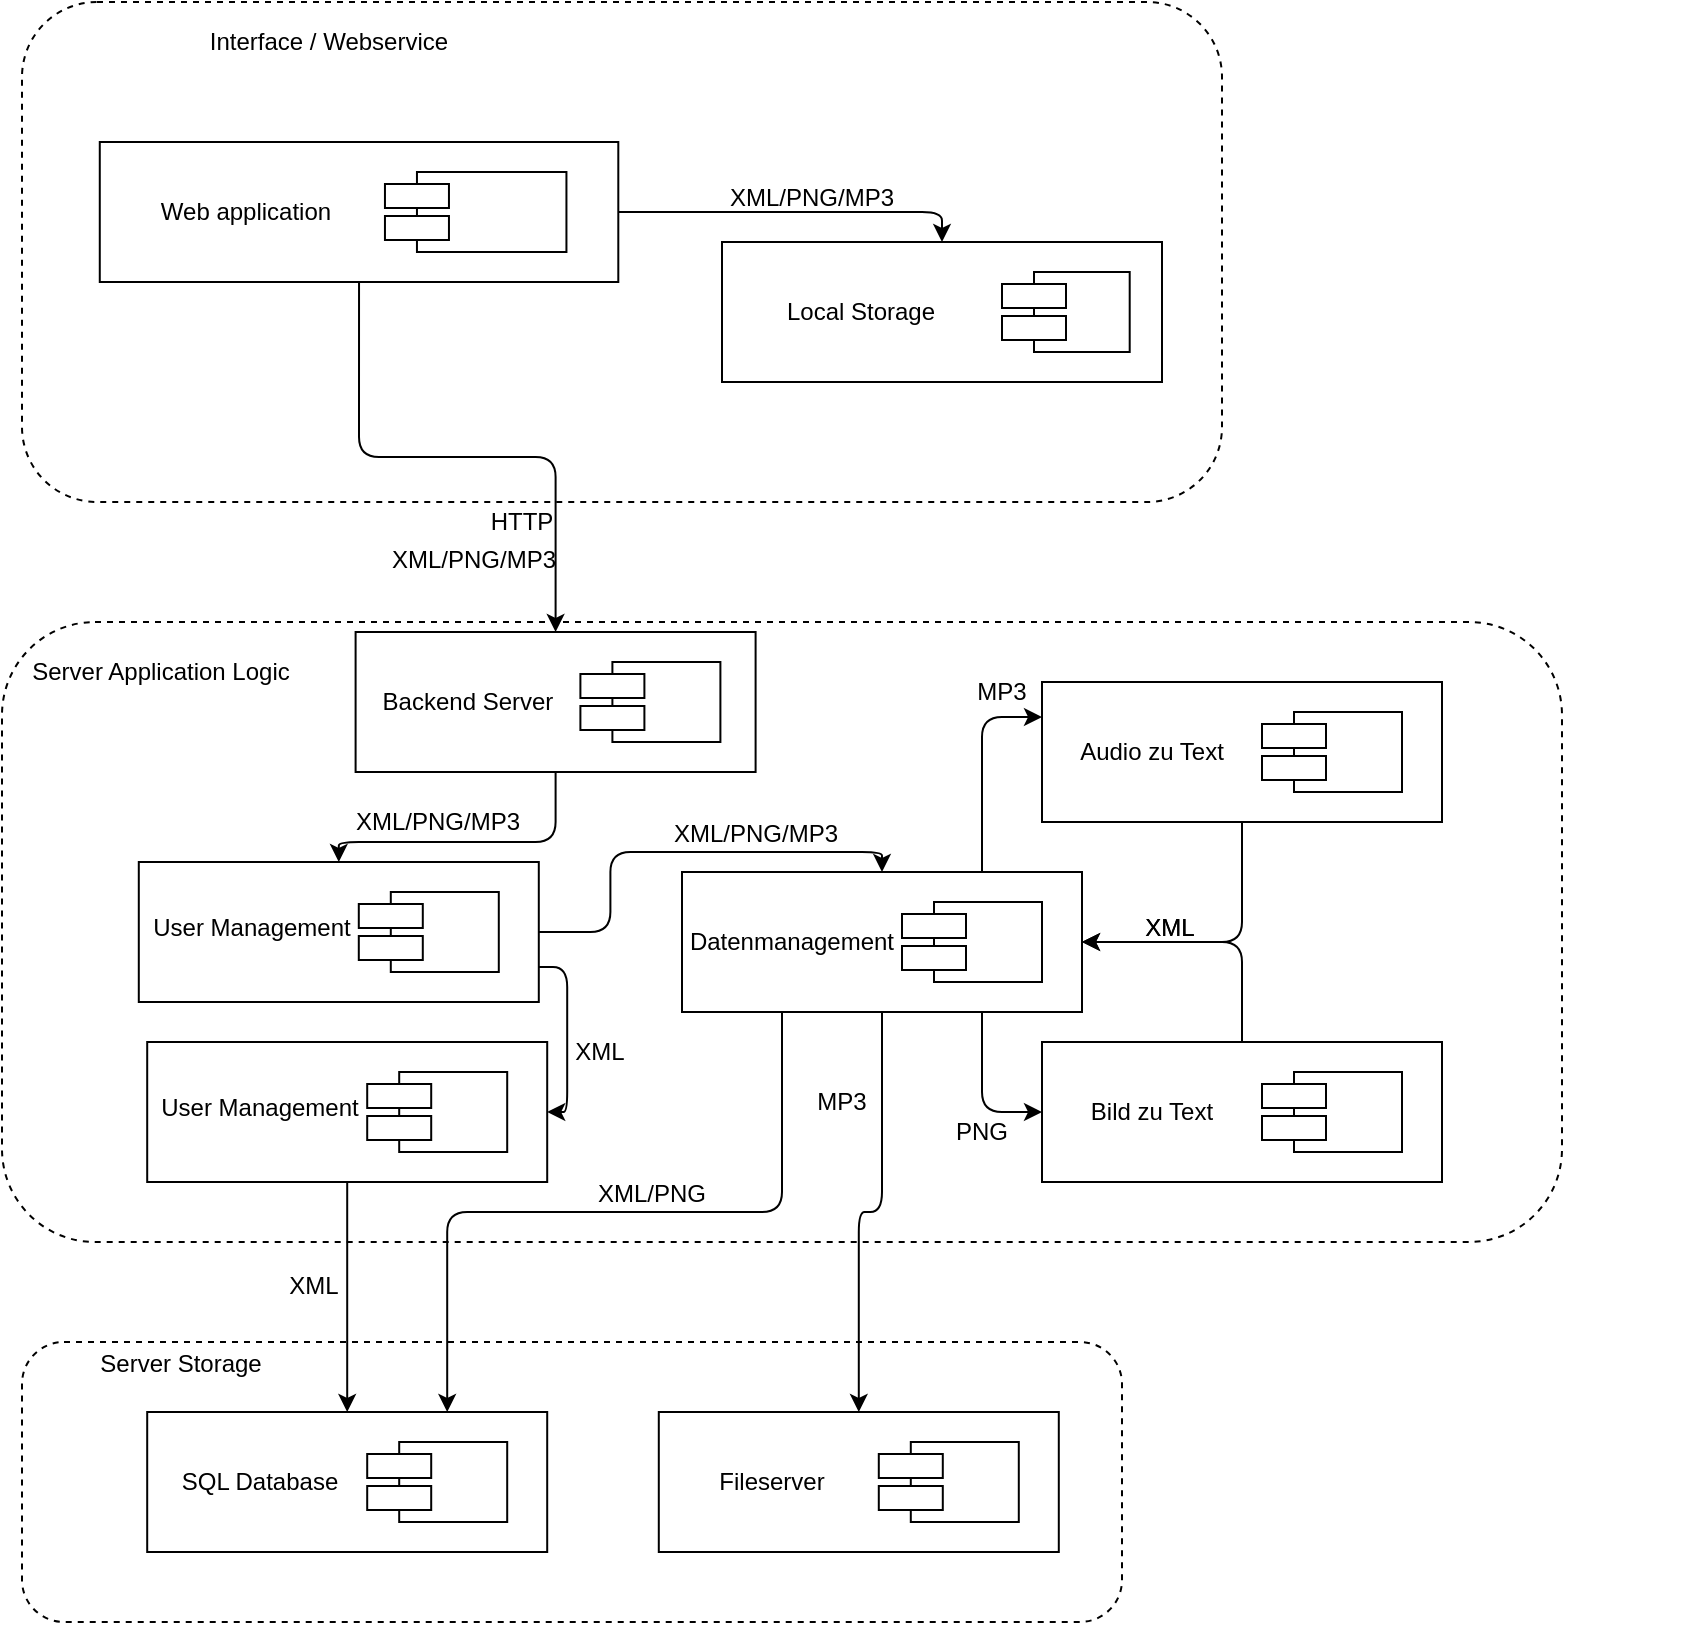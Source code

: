 <mxfile version="14.6.9" type="device"><diagram name="Page-1" id="5f0bae14-7c28-e335-631c-24af17079c00"><mxGraphModel dx="1422" dy="762" grid="1" gridSize="10" guides="1" tooltips="1" connect="1" arrows="1" fold="1" page="1" pageScale="1" pageWidth="1100" pageHeight="850" background="#ffffff" math="0" shadow="0"><root><mxCell id="0"/><mxCell id="1" parent="0"/><mxCell id="M4kyt89nX-22fWwxSUBl-4" value="" style="group" parent="1" vertex="1" connectable="0"><mxGeometry x="110" y="350" width="780" height="310" as="geometry"/></mxCell><mxCell id="M4kyt89nX-22fWwxSUBl-5" value="" style="rounded=1;whiteSpace=wrap;html=1;dashed=1;" parent="M4kyt89nX-22fWwxSUBl-4" vertex="1"><mxGeometry width="780" height="310" as="geometry"/></mxCell><mxCell id="M4kyt89nX-22fWwxSUBl-6" value="Server Application Logic" style="text;html=1;strokeColor=none;fillColor=none;align=center;verticalAlign=middle;whiteSpace=wrap;rounded=0;dashed=1;" parent="M4kyt89nX-22fWwxSUBl-4" vertex="1"><mxGeometry x="8.421" y="12.4" width="143.158" height="24.8" as="geometry"/></mxCell><mxCell id="M4kyt89nX-22fWwxSUBl-10" value="" style="shape=component;align=left;spacingLeft=36;rounded=0;shadow=0;comic=0;labelBackgroundColor=none;strokeWidth=1;fontFamily=Verdana;fontSize=12;html=1;" parent="M4kyt89nX-22fWwxSUBl-4" vertex="1"><mxGeometry x="279.2" y="20" width="70" height="40" as="geometry"/></mxCell><mxCell id="M4kyt89nX-22fWwxSUBl-17" value="" style="html=1;rounded=0;shadow=0;comic=0;labelBackgroundColor=none;strokeWidth=1;fontFamily=Verdana;fontSize=12;align=center;" parent="M4kyt89nX-22fWwxSUBl-4" vertex="1"><mxGeometry x="176.8" y="5" width="200" height="70" as="geometry"/></mxCell><mxCell id="M4kyt89nX-22fWwxSUBl-18" value="" style="shape=component;align=left;spacingLeft=36;rounded=0;shadow=0;comic=0;labelBackgroundColor=none;strokeWidth=1;fontFamily=Verdana;fontSize=12;html=1;" parent="M4kyt89nX-22fWwxSUBl-4" vertex="1"><mxGeometry x="289.2" y="20" width="70" height="40" as="geometry"/></mxCell><mxCell id="M4kyt89nX-22fWwxSUBl-19" value="Backend Server" style="text;html=1;strokeColor=none;fillColor=none;align=center;verticalAlign=middle;whiteSpace=wrap;rounded=0;dashed=1;" parent="M4kyt89nX-22fWwxSUBl-4" vertex="1"><mxGeometry x="168.4" y="30" width="129.6" height="20" as="geometry"/></mxCell><mxCell id="M4kyt89nX-22fWwxSUBl-20" value="" style="shape=component;align=left;spacingLeft=36;rounded=0;shadow=0;comic=0;labelBackgroundColor=none;strokeWidth=1;fontFamily=Verdana;fontSize=12;html=1;" parent="M4kyt89nX-22fWwxSUBl-4" vertex="1"><mxGeometry x="172.6" y="215" width="70" height="40" as="geometry"/></mxCell><mxCell id="M4kyt89nX-22fWwxSUBl-21" value="" style="html=1;rounded=0;shadow=0;comic=0;labelBackgroundColor=none;strokeWidth=1;fontFamily=Verdana;fontSize=12;align=center;" parent="M4kyt89nX-22fWwxSUBl-4" vertex="1"><mxGeometry x="72.6" y="210" width="200" height="70" as="geometry"/></mxCell><mxCell id="M4kyt89nX-22fWwxSUBl-22" value="" style="shape=component;align=left;spacingLeft=36;rounded=0;shadow=0;comic=0;labelBackgroundColor=none;strokeWidth=1;fontFamily=Verdana;fontSize=12;html=1;" parent="M4kyt89nX-22fWwxSUBl-4" vertex="1"><mxGeometry x="182.6" y="225" width="70" height="40" as="geometry"/></mxCell><mxCell id="M4kyt89nX-22fWwxSUBl-23" value="User Management" style="text;html=1;strokeColor=none;fillColor=none;align=center;verticalAlign=middle;whiteSpace=wrap;rounded=0;dashed=1;" parent="M4kyt89nX-22fWwxSUBl-4" vertex="1"><mxGeometry x="64.2" y="230" width="129.6" height="25" as="geometry"/></mxCell><mxCell id="M4kyt89nX-22fWwxSUBl-24" value="" style="shape=component;align=left;spacingLeft=36;rounded=0;shadow=0;comic=0;labelBackgroundColor=none;strokeWidth=1;fontFamily=Verdana;fontSize=12;html=1;" parent="M4kyt89nX-22fWwxSUBl-4" vertex="1"><mxGeometry x="440" y="130" width="70" height="40" as="geometry"/></mxCell><mxCell id="M4kyt89nX-22fWwxSUBl-25" value="" style="html=1;rounded=0;shadow=0;comic=0;labelBackgroundColor=none;strokeWidth=1;fontFamily=Verdana;fontSize=12;align=center;" parent="M4kyt89nX-22fWwxSUBl-4" vertex="1"><mxGeometry x="340" y="125" width="200" height="70" as="geometry"/></mxCell><mxCell id="M4kyt89nX-22fWwxSUBl-26" value="" style="shape=component;align=left;spacingLeft=36;rounded=0;shadow=0;comic=0;labelBackgroundColor=none;strokeWidth=1;fontFamily=Verdana;fontSize=12;html=1;" parent="M4kyt89nX-22fWwxSUBl-4" vertex="1"><mxGeometry x="450" y="140" width="70" height="40" as="geometry"/></mxCell><mxCell id="M4kyt89nX-22fWwxSUBl-27" value="Datenmanagement" style="text;html=1;strokeColor=none;fillColor=none;align=center;verticalAlign=middle;whiteSpace=wrap;rounded=0;dashed=1;" parent="M4kyt89nX-22fWwxSUBl-4" vertex="1"><mxGeometry x="330" y="150" width="129.6" height="20" as="geometry"/></mxCell><mxCell id="M4kyt89nX-22fWwxSUBl-67" value="" style="shape=component;align=left;spacingLeft=36;rounded=0;shadow=0;comic=0;labelBackgroundColor=none;strokeWidth=1;fontFamily=Verdana;fontSize=12;html=1;" parent="M4kyt89nX-22fWwxSUBl-4" vertex="1"><mxGeometry x="168.4" y="125" width="70" height="40" as="geometry"/></mxCell><mxCell id="M4kyt89nX-22fWwxSUBl-68" value="" style="html=1;rounded=0;shadow=0;comic=0;labelBackgroundColor=none;strokeWidth=1;fontFamily=Verdana;fontSize=12;align=center;" parent="M4kyt89nX-22fWwxSUBl-4" vertex="1"><mxGeometry x="68.4" y="120" width="200" height="70" as="geometry"/></mxCell><mxCell id="M4kyt89nX-22fWwxSUBl-69" value="" style="shape=component;align=left;spacingLeft=36;rounded=0;shadow=0;comic=0;labelBackgroundColor=none;strokeWidth=1;fontFamily=Verdana;fontSize=12;html=1;" parent="M4kyt89nX-22fWwxSUBl-4" vertex="1"><mxGeometry x="178.4" y="135" width="70" height="40" as="geometry"/></mxCell><mxCell id="M4kyt89nX-22fWwxSUBl-70" value="User Management" style="text;html=1;strokeColor=none;fillColor=none;align=center;verticalAlign=middle;whiteSpace=wrap;rounded=0;dashed=1;" parent="M4kyt89nX-22fWwxSUBl-4" vertex="1"><mxGeometry x="60" y="140" width="129.6" height="25" as="geometry"/></mxCell><mxCell id="M4kyt89nX-22fWwxSUBl-71" value="" style="endArrow=classic;html=1;exitX=0.5;exitY=1;exitDx=0;exitDy=0;entryX=0.5;entryY=0;entryDx=0;entryDy=0;edgeStyle=orthogonalEdgeStyle;endFill=1;" parent="M4kyt89nX-22fWwxSUBl-4" source="M4kyt89nX-22fWwxSUBl-17" target="M4kyt89nX-22fWwxSUBl-68" edge="1"><mxGeometry width="50" height="50" relative="1" as="geometry"><mxPoint x="188.519" y="-160" as="sourcePoint"/><mxPoint x="289.2" y="40" as="targetPoint"/><Array as="points"><mxPoint x="277" y="110"/><mxPoint x="168" y="110"/></Array></mxGeometry></mxCell><mxCell id="M4kyt89nX-22fWwxSUBl-72" value="" style="endArrow=classic;html=1;exitX=1;exitY=0.5;exitDx=0;exitDy=0;entryX=0.5;entryY=0;entryDx=0;entryDy=0;edgeStyle=orthogonalEdgeStyle;endFill=1;" parent="M4kyt89nX-22fWwxSUBl-4" source="M4kyt89nX-22fWwxSUBl-68" target="M4kyt89nX-22fWwxSUBl-25" edge="1"><mxGeometry width="50" height="50" relative="1" as="geometry"><mxPoint x="289.2" y="110" as="sourcePoint"/><mxPoint x="178.4" y="130" as="targetPoint"/></mxGeometry></mxCell><mxCell id="M4kyt89nX-22fWwxSUBl-73" value="" style="endArrow=classic;html=1;exitX=1;exitY=0.75;exitDx=0;exitDy=0;entryX=1;entryY=0.5;entryDx=0;entryDy=0;edgeStyle=orthogonalEdgeStyle;endFill=1;" parent="M4kyt89nX-22fWwxSUBl-4" source="M4kyt89nX-22fWwxSUBl-68" target="M4kyt89nX-22fWwxSUBl-21" edge="1"><mxGeometry width="50" height="50" relative="1" as="geometry"><mxPoint x="278.4" y="165" as="sourcePoint"/><mxPoint x="438.4" y="220" as="targetPoint"/></mxGeometry></mxCell><mxCell id="M4kyt89nX-22fWwxSUBl-89" value="" style="shape=component;align=left;spacingLeft=36;rounded=0;shadow=0;comic=0;labelBackgroundColor=none;strokeWidth=1;fontFamily=Verdana;fontSize=12;html=1;" parent="M4kyt89nX-22fWwxSUBl-4" vertex="1"><mxGeometry x="620" y="215" width="70" height="40" as="geometry"/></mxCell><mxCell id="M4kyt89nX-22fWwxSUBl-90" value="" style="html=1;rounded=0;shadow=0;comic=0;labelBackgroundColor=none;strokeWidth=1;fontFamily=Verdana;fontSize=12;align=center;" parent="M4kyt89nX-22fWwxSUBl-4" vertex="1"><mxGeometry x="520" y="210" width="200" height="70" as="geometry"/></mxCell><mxCell id="M4kyt89nX-22fWwxSUBl-91" value="" style="shape=component;align=left;spacingLeft=36;rounded=0;shadow=0;comic=0;labelBackgroundColor=none;strokeWidth=1;fontFamily=Verdana;fontSize=12;html=1;" parent="M4kyt89nX-22fWwxSUBl-4" vertex="1"><mxGeometry x="630" y="225" width="70" height="40" as="geometry"/></mxCell><mxCell id="M4kyt89nX-22fWwxSUBl-92" value="Bild zu Text" style="text;html=1;strokeColor=none;fillColor=none;align=center;verticalAlign=middle;whiteSpace=wrap;rounded=0;dashed=1;" parent="M4kyt89nX-22fWwxSUBl-4" vertex="1"><mxGeometry x="510" y="235" width="129.6" height="20" as="geometry"/></mxCell><mxCell id="M4kyt89nX-22fWwxSUBl-93" value="" style="endArrow=classic;html=1;entryX=0;entryY=0.5;entryDx=0;entryDy=0;edgeStyle=orthogonalEdgeStyle;endFill=1;exitX=0.75;exitY=1;exitDx=0;exitDy=0;" parent="M4kyt89nX-22fWwxSUBl-4" source="M4kyt89nX-22fWwxSUBl-25" target="M4kyt89nX-22fWwxSUBl-90" edge="1"><mxGeometry width="50" height="50" relative="1" as="geometry"><mxPoint x="450" y="205" as="sourcePoint"/><mxPoint x="438.4" y="405" as="targetPoint"/></mxGeometry></mxCell><mxCell id="M4kyt89nX-22fWwxSUBl-94" value="" style="endArrow=classic;html=1;entryX=1;entryY=0.5;entryDx=0;entryDy=0;edgeStyle=orthogonalEdgeStyle;endFill=1;exitX=0.5;exitY=0;exitDx=0;exitDy=0;" parent="M4kyt89nX-22fWwxSUBl-4" source="M4kyt89nX-22fWwxSUBl-90" target="M4kyt89nX-22fWwxSUBl-25" edge="1"><mxGeometry width="603.85" height="162.5" relative="1" as="geometry"><mxPoint x="940" y="170" as="sourcePoint"/><mxPoint x="530" y="255" as="targetPoint"/></mxGeometry></mxCell><mxCell id="CDif8NWqnkDh6zgm821W-40" value="XML" style="text;html=1;strokeColor=none;fillColor=none;align=center;verticalAlign=middle;whiteSpace=wrap;rounded=0;" parent="M4kyt89nX-22fWwxSUBl-94" vertex="1"><mxGeometry x="563.85" y="142.5" width="40" height="20" as="geometry"/></mxCell><mxCell id="CDif8NWqnkDh6zgm821W-7" value="XML/PNG/MP3" style="text;html=1;strokeColor=none;fillColor=none;align=center;verticalAlign=middle;whiteSpace=wrap;rounded=0;" parent="M4kyt89nX-22fWwxSUBl-4" vertex="1"><mxGeometry x="198.4" y="90" width="40" height="20" as="geometry"/></mxCell><mxCell id="CDif8NWqnkDh6zgm821W-38" value="PNG" style="text;html=1;strokeColor=none;fillColor=none;align=center;verticalAlign=middle;whiteSpace=wrap;rounded=0;" parent="M4kyt89nX-22fWwxSUBl-4" vertex="1"><mxGeometry x="470" y="245" width="40" height="20" as="geometry"/></mxCell><mxCell id="CDif8NWqnkDh6zgm821W-42" value="MP3" style="text;html=1;strokeColor=none;fillColor=none;align=center;verticalAlign=middle;whiteSpace=wrap;rounded=0;" parent="M4kyt89nX-22fWwxSUBl-4" vertex="1"><mxGeometry x="400" y="230" width="40" height="20" as="geometry"/></mxCell><mxCell id="CDif8NWqnkDh6zgm821W-46" value="XML" style="text;html=1;strokeColor=none;fillColor=none;align=center;verticalAlign=middle;whiteSpace=wrap;rounded=0;" parent="M4kyt89nX-22fWwxSUBl-4" vertex="1"><mxGeometry x="279.2" y="205" width="40" height="20" as="geometry"/></mxCell><mxCell id="bg4zA2yt-wc2OUY3tOKI-5" value="" style="shape=component;align=left;spacingLeft=36;rounded=0;shadow=0;comic=0;labelBackgroundColor=none;strokeWidth=1;fontFamily=Verdana;fontSize=12;html=1;" vertex="1" parent="M4kyt89nX-22fWwxSUBl-4"><mxGeometry x="620" y="35" width="70" height="40" as="geometry"/></mxCell><mxCell id="bg4zA2yt-wc2OUY3tOKI-6" value="" style="html=1;rounded=0;shadow=0;comic=0;labelBackgroundColor=none;strokeWidth=1;fontFamily=Verdana;fontSize=12;align=center;" vertex="1" parent="M4kyt89nX-22fWwxSUBl-4"><mxGeometry x="520" y="30" width="200" height="70" as="geometry"/></mxCell><mxCell id="bg4zA2yt-wc2OUY3tOKI-7" value="" style="shape=component;align=left;spacingLeft=36;rounded=0;shadow=0;comic=0;labelBackgroundColor=none;strokeWidth=1;fontFamily=Verdana;fontSize=12;html=1;" vertex="1" parent="M4kyt89nX-22fWwxSUBl-4"><mxGeometry x="630" y="45" width="70" height="40" as="geometry"/></mxCell><mxCell id="bg4zA2yt-wc2OUY3tOKI-8" value="Audio zu Text" style="text;html=1;strokeColor=none;fillColor=none;align=center;verticalAlign=middle;whiteSpace=wrap;rounded=0;dashed=1;" vertex="1" parent="M4kyt89nX-22fWwxSUBl-4"><mxGeometry x="510" y="55" width="129.6" height="20" as="geometry"/></mxCell><mxCell id="bg4zA2yt-wc2OUY3tOKI-9" value="" style="endArrow=classic;html=1;entryX=0;entryY=0.25;entryDx=0;entryDy=0;edgeStyle=orthogonalEdgeStyle;endFill=1;exitX=0.75;exitY=0;exitDx=0;exitDy=0;" edge="1" parent="M4kyt89nX-22fWwxSUBl-4" source="M4kyt89nX-22fWwxSUBl-25" target="bg4zA2yt-wc2OUY3tOKI-6"><mxGeometry width="50" height="50" relative="1" as="geometry"><mxPoint x="500" y="205" as="sourcePoint"/><mxPoint x="530" y="255" as="targetPoint"/></mxGeometry></mxCell><mxCell id="bg4zA2yt-wc2OUY3tOKI-10" value="MP3" style="text;html=1;strokeColor=none;fillColor=none;align=center;verticalAlign=middle;whiteSpace=wrap;rounded=0;" vertex="1" parent="M4kyt89nX-22fWwxSUBl-4"><mxGeometry x="480" y="25" width="40" height="20" as="geometry"/></mxCell><mxCell id="bg4zA2yt-wc2OUY3tOKI-12" value="" style="endArrow=classic;html=1;entryX=1;entryY=0.5;entryDx=0;entryDy=0;edgeStyle=orthogonalEdgeStyle;endFill=1;exitX=0.5;exitY=1;exitDx=0;exitDy=0;" edge="1" parent="M4kyt89nX-22fWwxSUBl-4" source="bg4zA2yt-wc2OUY3tOKI-6" target="M4kyt89nX-22fWwxSUBl-25"><mxGeometry width="603.85" height="162.5" relative="1" as="geometry"><mxPoint x="630" y="220" as="sourcePoint"/><mxPoint x="550" y="170" as="targetPoint"/></mxGeometry></mxCell><mxCell id="bg4zA2yt-wc2OUY3tOKI-13" value="XML" style="text;html=1;strokeColor=none;fillColor=none;align=center;verticalAlign=middle;whiteSpace=wrap;rounded=0;" vertex="1" parent="bg4zA2yt-wc2OUY3tOKI-12"><mxGeometry x="563.85" y="142.5" width="40" height="20" as="geometry"/></mxCell><mxCell id="M4kyt89nX-22fWwxSUBl-3" value="" style="group" parent="1" vertex="1" connectable="0"><mxGeometry x="120" y="40" width="840" height="250" as="geometry"/></mxCell><mxCell id="M4kyt89nX-22fWwxSUBl-1" value="" style="rounded=1;whiteSpace=wrap;html=1;dashed=1;" parent="M4kyt89nX-22fWwxSUBl-3" vertex="1"><mxGeometry width="600" height="250" as="geometry"/></mxCell><mxCell id="M4kyt89nX-22fWwxSUBl-2" value="Interface / Webservice" style="text;html=1;strokeColor=none;fillColor=none;align=center;verticalAlign=middle;whiteSpace=wrap;rounded=0;dashed=1;" parent="M4kyt89nX-22fWwxSUBl-3" vertex="1"><mxGeometry x="16.154" y="10" width="274.615" height="20" as="geometry"/></mxCell><mxCell id="M4kyt89nX-22fWwxSUBl-9" value="" style="html=1;rounded=0;shadow=0;comic=0;labelBackgroundColor=none;strokeWidth=1;fontFamily=Verdana;fontSize=12;align=center;" parent="M4kyt89nX-22fWwxSUBl-3" vertex="1"><mxGeometry x="350" y="120" width="220" height="70" as="geometry"/></mxCell><mxCell id="M4kyt89nX-22fWwxSUBl-11" value="Local Storage" style="text;html=1;strokeColor=none;fillColor=none;align=center;verticalAlign=middle;whiteSpace=wrap;rounded=0;dashed=1;" parent="M4kyt89nX-22fWwxSUBl-3" vertex="1"><mxGeometry x="315.328" y="145" width="209.354" height="20" as="geometry"/></mxCell><mxCell id="M4kyt89nX-22fWwxSUBl-8" value="" style="group" parent="M4kyt89nX-22fWwxSUBl-3" vertex="1" connectable="0"><mxGeometry y="70" width="350" height="70" as="geometry"/></mxCell><mxCell id="39150e848f15840c-4" value="" style="html=1;rounded=0;shadow=0;comic=0;labelBackgroundColor=none;strokeWidth=1;fontFamily=Verdana;fontSize=12;align=center;" parent="M4kyt89nX-22fWwxSUBl-8" vertex="1"><mxGeometry x="38.889" width="259.259" height="70" as="geometry"/></mxCell><mxCell id="39150e848f15840c-10" value="" style="shape=component;align=left;spacingLeft=36;rounded=0;shadow=0;comic=0;labelBackgroundColor=none;strokeWidth=1;fontFamily=Verdana;fontSize=12;html=1;" parent="M4kyt89nX-22fWwxSUBl-8" vertex="1"><mxGeometry x="181.481" y="15" width="90.741" height="40" as="geometry"/></mxCell><mxCell id="M4kyt89nX-22fWwxSUBl-7" value="Web application" style="text;html=1;strokeColor=none;fillColor=none;align=center;verticalAlign=middle;whiteSpace=wrap;rounded=0;dashed=1;" parent="M4kyt89nX-22fWwxSUBl-8" vertex="1"><mxGeometry x="28.0" y="25" width="168.0" height="20" as="geometry"/></mxCell><mxCell id="M4kyt89nX-22fWwxSUBl-47" value="" style="shape=component;align=left;spacingLeft=36;rounded=0;shadow=0;comic=0;labelBackgroundColor=none;strokeWidth=1;fontFamily=Verdana;fontSize=12;html=1;" parent="M4kyt89nX-22fWwxSUBl-3" vertex="1"><mxGeometry x="490" y="135" width="63.85" height="40" as="geometry"/></mxCell><mxCell id="M4kyt89nX-22fWwxSUBl-48" value="" style="endArrow=classic;html=1;exitX=1;exitY=0.5;exitDx=0;exitDy=0;entryX=0.5;entryY=0;entryDx=0;entryDy=0;edgeStyle=orthogonalEdgeStyle;endFill=1;" parent="M4kyt89nX-22fWwxSUBl-3" source="39150e848f15840c-4" target="M4kyt89nX-22fWwxSUBl-9" edge="1"><mxGeometry width="50" height="50" relative="1" as="geometry"><mxPoint x="549.231" y="100" as="sourcePoint"/><mxPoint x="630" y="50" as="targetPoint"/></mxGeometry></mxCell><mxCell id="M4kyt89nX-22fWwxSUBl-14" value="" style="group" parent="1" vertex="1" connectable="0"><mxGeometry x="120" y="710" width="590" height="140" as="geometry"/></mxCell><mxCell id="M4kyt89nX-22fWwxSUBl-15" value="" style="rounded=1;whiteSpace=wrap;html=1;dashed=1;" parent="M4kyt89nX-22fWwxSUBl-14" vertex="1"><mxGeometry width="550" height="140.0" as="geometry"/></mxCell><mxCell id="M4kyt89nX-22fWwxSUBl-16" value="Server Storage" style="text;html=1;strokeColor=none;fillColor=none;align=center;verticalAlign=middle;whiteSpace=wrap;rounded=0;dashed=1;" parent="M4kyt89nX-22fWwxSUBl-14" vertex="1"><mxGeometry x="8.421" y="5.6" width="143.158" height="11.2" as="geometry"/></mxCell><mxCell id="M4kyt89nX-22fWwxSUBl-28" value="" style="shape=component;align=left;spacingLeft=36;rounded=0;shadow=0;comic=0;labelBackgroundColor=none;strokeWidth=1;fontFamily=Verdana;fontSize=12;html=1;" parent="M4kyt89nX-22fWwxSUBl-14" vertex="1"><mxGeometry x="162.6" y="40" width="70" height="40" as="geometry"/></mxCell><mxCell id="M4kyt89nX-22fWwxSUBl-29" value="" style="html=1;rounded=0;shadow=0;comic=0;labelBackgroundColor=none;strokeWidth=1;fontFamily=Verdana;fontSize=12;align=center;" parent="M4kyt89nX-22fWwxSUBl-14" vertex="1"><mxGeometry x="62.6" y="35" width="200" height="70" as="geometry"/></mxCell><mxCell id="M4kyt89nX-22fWwxSUBl-30" value="" style="shape=component;align=left;spacingLeft=36;rounded=0;shadow=0;comic=0;labelBackgroundColor=none;strokeWidth=1;fontFamily=Verdana;fontSize=12;html=1;" parent="M4kyt89nX-22fWwxSUBl-14" vertex="1"><mxGeometry x="172.6" y="50" width="70" height="40" as="geometry"/></mxCell><mxCell id="M4kyt89nX-22fWwxSUBl-31" value="SQL Database" style="text;html=1;strokeColor=none;fillColor=none;align=center;verticalAlign=middle;whiteSpace=wrap;rounded=0;dashed=1;" parent="M4kyt89nX-22fWwxSUBl-14" vertex="1"><mxGeometry x="54.2" y="60" width="129.6" height="20" as="geometry"/></mxCell><mxCell id="M4kyt89nX-22fWwxSUBl-74" value="" style="shape=component;align=left;spacingLeft=36;rounded=0;shadow=0;comic=0;labelBackgroundColor=none;strokeWidth=1;fontFamily=Verdana;fontSize=12;html=1;" parent="M4kyt89nX-22fWwxSUBl-14" vertex="1"><mxGeometry x="418.4" y="40" width="70" height="40" as="geometry"/></mxCell><mxCell id="M4kyt89nX-22fWwxSUBl-75" value="" style="html=1;rounded=0;shadow=0;comic=0;labelBackgroundColor=none;strokeWidth=1;fontFamily=Verdana;fontSize=12;align=center;" parent="M4kyt89nX-22fWwxSUBl-14" vertex="1"><mxGeometry x="318.4" y="35" width="200" height="70" as="geometry"/></mxCell><mxCell id="M4kyt89nX-22fWwxSUBl-76" value="" style="shape=component;align=left;spacingLeft=36;rounded=0;shadow=0;comic=0;labelBackgroundColor=none;strokeWidth=1;fontFamily=Verdana;fontSize=12;html=1;" parent="M4kyt89nX-22fWwxSUBl-14" vertex="1"><mxGeometry x="428.4" y="50" width="70" height="40" as="geometry"/></mxCell><mxCell id="M4kyt89nX-22fWwxSUBl-77" value="Fileserver" style="text;html=1;strokeColor=none;fillColor=none;align=center;verticalAlign=middle;whiteSpace=wrap;rounded=0;dashed=1;" parent="M4kyt89nX-22fWwxSUBl-14" vertex="1"><mxGeometry x="310" y="60" width="129.6" height="20" as="geometry"/></mxCell><mxCell id="M4kyt89nX-22fWwxSUBl-49" value="" style="endArrow=classic;html=1;exitX=0.5;exitY=1;exitDx=0;exitDy=0;entryX=0.5;entryY=0;entryDx=0;entryDy=0;edgeStyle=orthogonalEdgeStyle;endFill=1;" parent="1" source="39150e848f15840c-4" target="M4kyt89nX-22fWwxSUBl-17" edge="1"><mxGeometry width="50" height="50" relative="1" as="geometry"><mxPoint x="360" y="155" as="sourcePoint"/><mxPoint x="518.4" y="170" as="targetPoint"/></mxGeometry></mxCell><mxCell id="M4kyt89nX-22fWwxSUBl-78" value="" style="endArrow=classic;html=1;exitX=0.5;exitY=1;exitDx=0;exitDy=0;entryX=0.5;entryY=0;entryDx=0;entryDy=0;edgeStyle=orthogonalEdgeStyle;endFill=1;" parent="1" source="M4kyt89nX-22fWwxSUBl-25" target="M4kyt89nX-22fWwxSUBl-75" edge="1"><mxGeometry width="50" height="50" relative="1" as="geometry"><mxPoint x="388.4" y="515" as="sourcePoint"/><mxPoint x="548.4" y="570" as="targetPoint"/></mxGeometry></mxCell><mxCell id="M4kyt89nX-22fWwxSUBl-79" value="" style="endArrow=classic;html=1;exitX=0.25;exitY=1;exitDx=0;exitDy=0;entryX=0.75;entryY=0;entryDx=0;entryDy=0;edgeStyle=orthogonalEdgeStyle;endFill=1;" parent="1" source="M4kyt89nX-22fWwxSUBl-25" target="M4kyt89nX-22fWwxSUBl-29" edge="1"><mxGeometry width="50" height="50" relative="1" as="geometry"><mxPoint x="548.4" y="640" as="sourcePoint"/><mxPoint x="548.4" y="760" as="targetPoint"/></mxGeometry></mxCell><mxCell id="M4kyt89nX-22fWwxSUBl-81" value="" style="endArrow=classic;html=1;exitX=0.5;exitY=1;exitDx=0;exitDy=0;entryX=0.5;entryY=0;entryDx=0;entryDy=0;edgeStyle=orthogonalEdgeStyle;endFill=1;" parent="1" source="M4kyt89nX-22fWwxSUBl-21" target="M4kyt89nX-22fWwxSUBl-29" edge="1"><mxGeometry width="50" height="50" relative="1" as="geometry"><mxPoint x="498.4" y="640" as="sourcePoint"/><mxPoint x="338.4" y="760" as="targetPoint"/></mxGeometry></mxCell><mxCell id="CDif8NWqnkDh6zgm821W-2" value="XML/PNG/MP3" style="text;html=1;strokeColor=none;fillColor=none;align=center;verticalAlign=middle;whiteSpace=wrap;rounded=0;" parent="1" vertex="1"><mxGeometry x="326" y="309" width="40" height="20" as="geometry"/></mxCell><mxCell id="CDif8NWqnkDh6zgm821W-1" value="HTTP" style="text;html=1;strokeColor=none;fillColor=none;align=center;verticalAlign=middle;whiteSpace=wrap;rounded=0;" parent="1" vertex="1"><mxGeometry x="350" y="290" width="40" height="20" as="geometry"/></mxCell><mxCell id="CDif8NWqnkDh6zgm821W-5" value="XML/PNG/MP3" style="text;html=1;strokeColor=none;fillColor=none;align=center;verticalAlign=middle;whiteSpace=wrap;rounded=0;" parent="1" vertex="1"><mxGeometry x="495" y="128" width="40" height="20" as="geometry"/></mxCell><mxCell id="CDif8NWqnkDh6zgm821W-37" value="XML/PNG/MP3" style="text;html=1;strokeColor=none;fillColor=none;align=center;verticalAlign=middle;whiteSpace=wrap;rounded=0;" parent="1" vertex="1"><mxGeometry x="467" y="446" width="40" height="20" as="geometry"/></mxCell><mxCell id="CDif8NWqnkDh6zgm821W-43" value="XML/PNG" style="text;html=1;strokeColor=none;fillColor=none;align=center;verticalAlign=middle;whiteSpace=wrap;rounded=0;" parent="1" vertex="1"><mxGeometry x="415" y="626" width="40" height="20" as="geometry"/></mxCell><mxCell id="CDif8NWqnkDh6zgm821W-44" value="XML" style="text;html=1;strokeColor=none;fillColor=none;align=center;verticalAlign=middle;whiteSpace=wrap;rounded=0;" parent="1" vertex="1"><mxGeometry x="246" y="672" width="40" height="20" as="geometry"/></mxCell></root></mxGraphModel></diagram></mxfile>